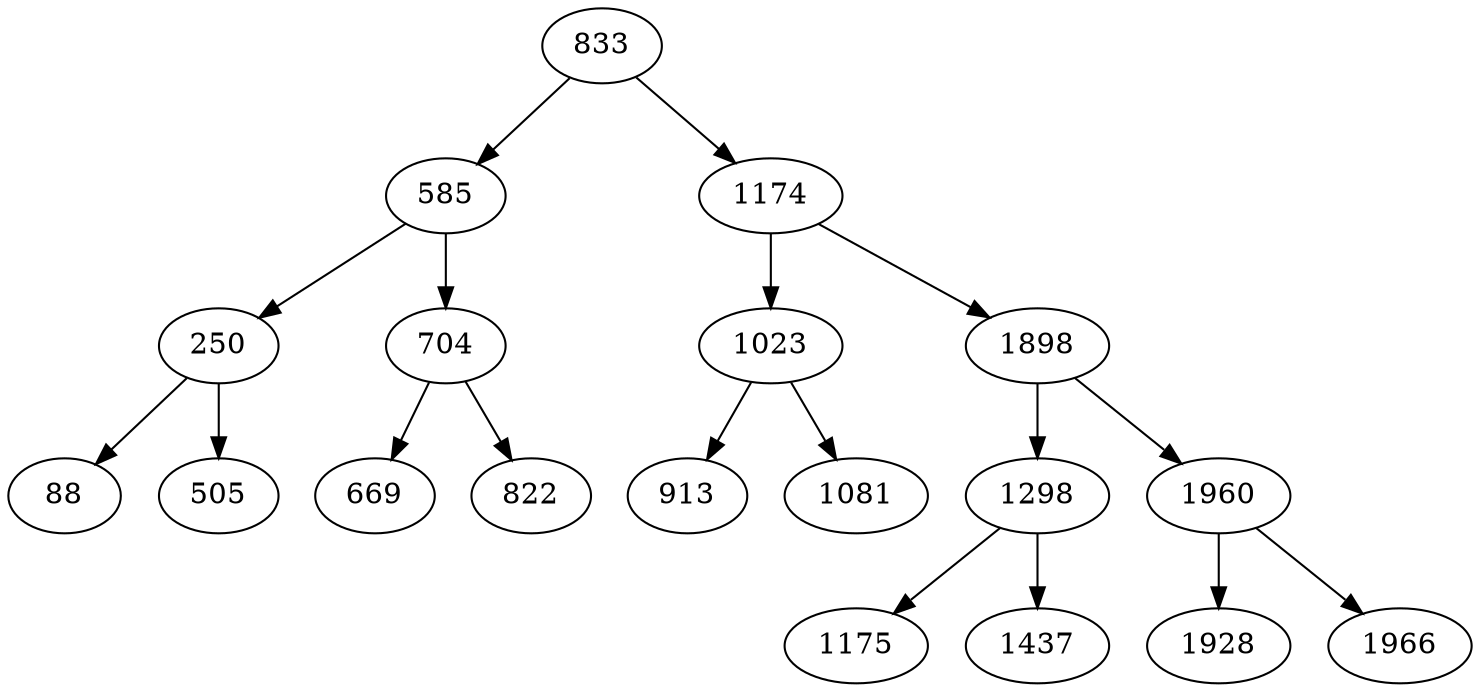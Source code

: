 digraph AVLBaum
{
833 -> 585;
833 -> 1174;
585 -> 250;
585 -> 704;
250 -> 88;
250 -> 505;
704 -> 669;
704 -> 822;
1174 -> 1023;
1174 -> 1898;
1023 -> 913;
1023 -> 1081;
1898 -> 1298;
1898 -> 1960;
1298 -> 1175;
1298 -> 1437;
1960 -> 1928;
1960 -> 1966;
}
